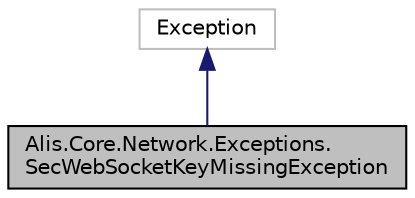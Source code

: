digraph "Alis.Core.Network.Exceptions.SecWebSocketKeyMissingException"
{
 // LATEX_PDF_SIZE
  edge [fontname="Helvetica",fontsize="10",labelfontname="Helvetica",labelfontsize="10"];
  node [fontname="Helvetica",fontsize="10",shape=record];
  Node1 [label="Alis.Core.Network.Exceptions.\lSecWebSocketKeyMissingException",height=0.2,width=0.4,color="black", fillcolor="grey75", style="filled", fontcolor="black",tooltip="The sec web socket key missing exception class"];
  Node2 -> Node1 [dir="back",color="midnightblue",fontsize="10",style="solid",fontname="Helvetica"];
  Node2 [label="Exception",height=0.2,width=0.4,color="grey75", fillcolor="white", style="filled",tooltip=" "];
}
